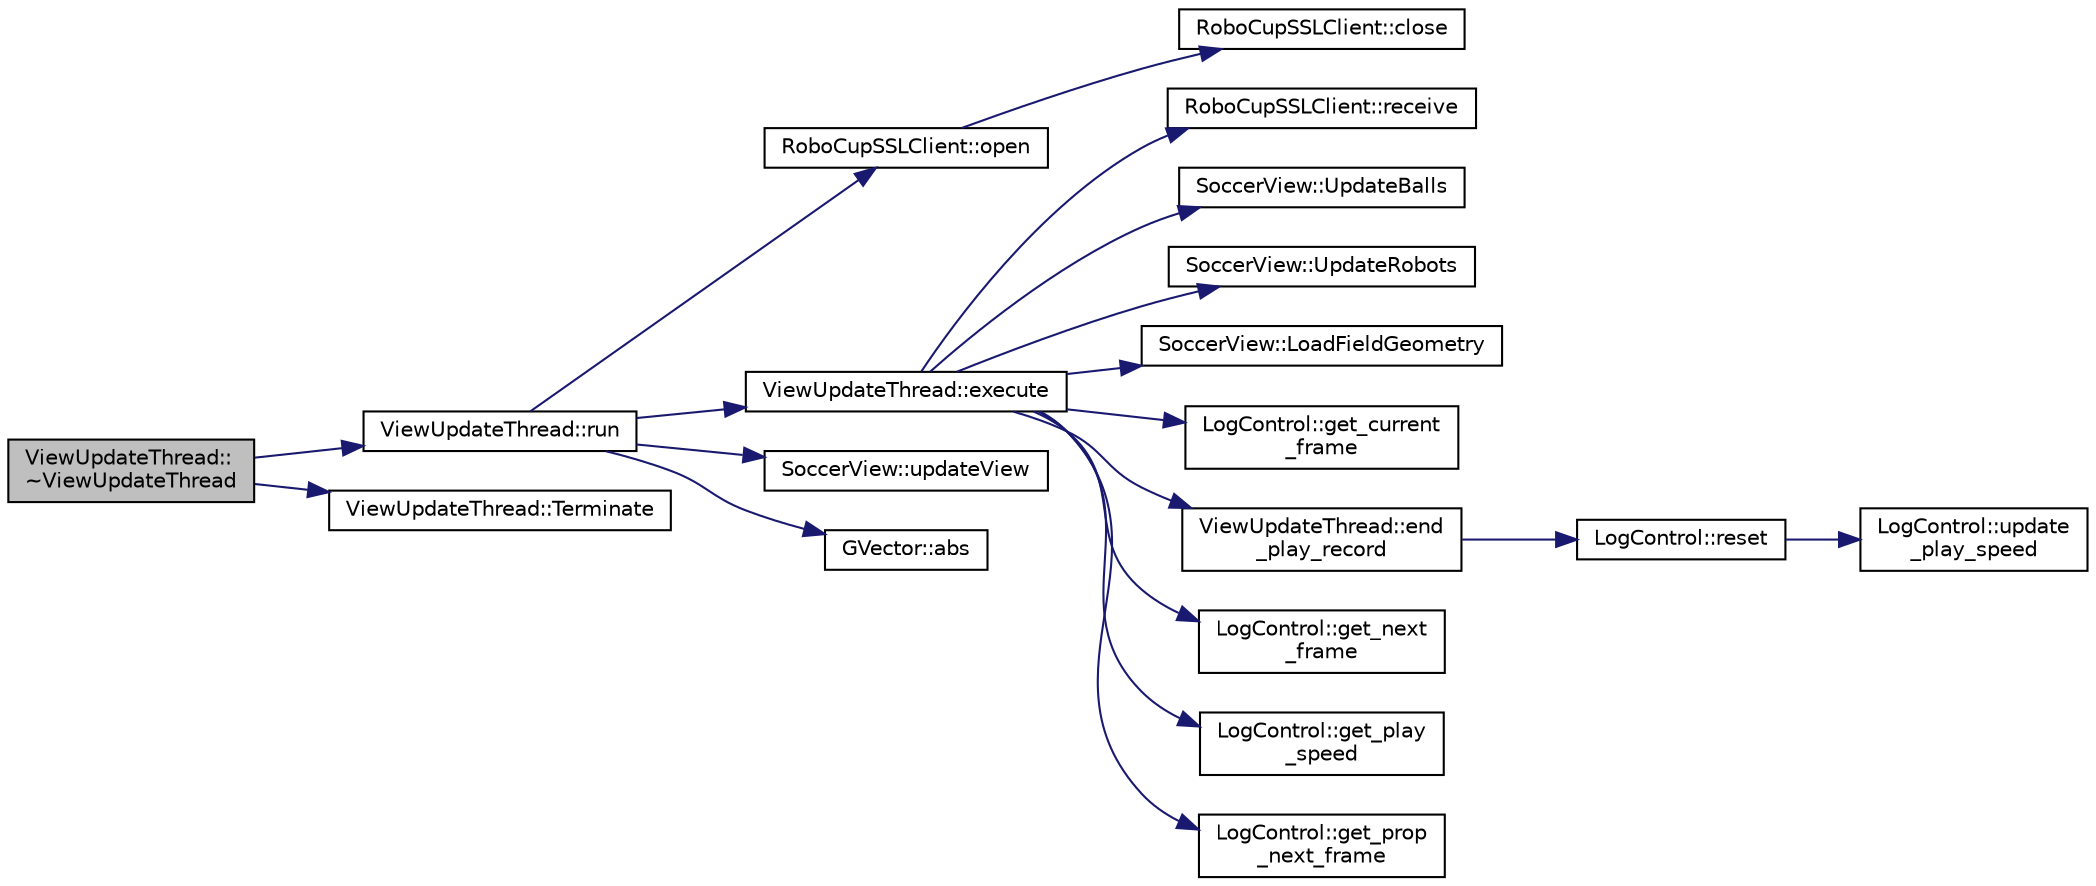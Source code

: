 digraph "ViewUpdateThread::~ViewUpdateThread"
{
 // INTERACTIVE_SVG=YES
  edge [fontname="Helvetica",fontsize="10",labelfontname="Helvetica",labelfontsize="10"];
  node [fontname="Helvetica",fontsize="10",shape=record];
  rankdir="LR";
  Node1 [label="ViewUpdateThread::\l~ViewUpdateThread",height=0.2,width=0.4,color="black", fillcolor="grey75", style="filled", fontcolor="black"];
  Node1 -> Node2 [color="midnightblue",fontsize="10",style="solid",fontname="Helvetica"];
  Node2 [label="ViewUpdateThread::run",height=0.2,width=0.4,color="black", fillcolor="white", style="filled",URL="$d8/db5/class_view_update_thread.html#a65149d2f3d7e9bc31fc7dbc4e57ff8fe"];
  Node2 -> Node3 [color="midnightblue",fontsize="10",style="solid",fontname="Helvetica"];
  Node3 [label="RoboCupSSLClient::open",height=0.2,width=0.4,color="black", fillcolor="white", style="filled",URL="$d2/d38/class_robo_cup_s_s_l_client.html#a18dece023f75a8d893d26db8ac66c7cb"];
  Node3 -> Node4 [color="midnightblue",fontsize="10",style="solid",fontname="Helvetica"];
  Node4 [label="RoboCupSSLClient::close",height=0.2,width=0.4,color="black", fillcolor="white", style="filled",URL="$d2/d38/class_robo_cup_s_s_l_client.html#a0326052ff8366255a27fe971764d8ed9"];
  Node2 -> Node5 [color="midnightblue",fontsize="10",style="solid",fontname="Helvetica"];
  Node5 [label="ViewUpdateThread::execute",height=0.2,width=0.4,color="black", fillcolor="white", style="filled",URL="$d8/db5/class_view_update_thread.html#a606f4d8b9f859fbb81c0bb1fda745f24"];
  Node5 -> Node6 [color="midnightblue",fontsize="10",style="solid",fontname="Helvetica"];
  Node6 [label="RoboCupSSLClient::receive",height=0.2,width=0.4,color="black", fillcolor="white", style="filled",URL="$d2/d38/class_robo_cup_s_s_l_client.html#a927e2a465a6b8637f9e47419feb8573e"];
  Node5 -> Node7 [color="midnightblue",fontsize="10",style="solid",fontname="Helvetica"];
  Node7 [label="SoccerView::UpdateBalls",height=0.2,width=0.4,color="black", fillcolor="white", style="filled",URL="$dd/d21/class_soccer_view.html#a9c879e418ff7f4b8f5e6fe9e95970690"];
  Node5 -> Node8 [color="midnightblue",fontsize="10",style="solid",fontname="Helvetica"];
  Node8 [label="SoccerView::UpdateRobots",height=0.2,width=0.4,color="black", fillcolor="white", style="filled",URL="$dd/d21/class_soccer_view.html#a570bf699259a02f4eabb0f44eb3b39aa"];
  Node5 -> Node9 [color="midnightblue",fontsize="10",style="solid",fontname="Helvetica"];
  Node9 [label="SoccerView::LoadFieldGeometry",height=0.2,width=0.4,color="black", fillcolor="white", style="filled",URL="$dd/d21/class_soccer_view.html#a75c646461afab61cb0c45de4917310bd"];
  Node5 -> Node10 [color="midnightblue",fontsize="10",style="solid",fontname="Helvetica"];
  Node10 [label="LogControl::get_current\l_frame",height=0.2,width=0.4,color="black", fillcolor="white", style="filled",URL="$d5/d0b/class_log_control.html#a565a6e115ae4c351b557c027f3890602"];
  Node5 -> Node11 [color="midnightblue",fontsize="10",style="solid",fontname="Helvetica"];
  Node11 [label="ViewUpdateThread::end\l_play_record",height=0.2,width=0.4,color="black", fillcolor="white", style="filled",URL="$d8/db5/class_view_update_thread.html#a78be31a0b123cada7c4cea395f8c6ee4"];
  Node11 -> Node12 [color="midnightblue",fontsize="10",style="solid",fontname="Helvetica"];
  Node12 [label="LogControl::reset",height=0.2,width=0.4,color="black", fillcolor="white", style="filled",URL="$d5/d0b/class_log_control.html#a2192a5f4f176f68b55c776365b047a16"];
  Node12 -> Node13 [color="midnightblue",fontsize="10",style="solid",fontname="Helvetica"];
  Node13 [label="LogControl::update\l_play_speed",height=0.2,width=0.4,color="black", fillcolor="white", style="filled",URL="$d5/d0b/class_log_control.html#a4b1a397fc780411241f0fc330cb8908a"];
  Node5 -> Node14 [color="midnightblue",fontsize="10",style="solid",fontname="Helvetica"];
  Node14 [label="LogControl::get_next\l_frame",height=0.2,width=0.4,color="black", fillcolor="white", style="filled",URL="$d5/d0b/class_log_control.html#afe24a7d5f5cc375844862b0f0767ce3a"];
  Node5 -> Node15 [color="midnightblue",fontsize="10",style="solid",fontname="Helvetica"];
  Node15 [label="LogControl::get_play\l_speed",height=0.2,width=0.4,color="black", fillcolor="white", style="filled",URL="$d5/d0b/class_log_control.html#aef6e7c6e1ef96ff197990b4630b679bb"];
  Node5 -> Node16 [color="midnightblue",fontsize="10",style="solid",fontname="Helvetica"];
  Node16 [label="LogControl::get_prop\l_next_frame",height=0.2,width=0.4,color="black", fillcolor="white", style="filled",URL="$d5/d0b/class_log_control.html#a0c4b0e6671010f8c14fcce54334ab897"];
  Node2 -> Node17 [color="midnightblue",fontsize="10",style="solid",fontname="Helvetica"];
  Node17 [label="SoccerView::updateView",height=0.2,width=0.4,color="black", fillcolor="white", style="filled",URL="$dd/d21/class_soccer_view.html#a5bfbccd02fbde53f209e2adbe4d58fe8"];
  Node2 -> Node18 [color="midnightblue",fontsize="10",style="solid",fontname="Helvetica"];
  Node18 [label="GVector::abs",height=0.2,width=0.4,color="black", fillcolor="white", style="filled",URL="$d5/da9/namespace_g_vector.html#a9ad98c3a0469b46d6d9437dace1bdaff"];
  Node1 -> Node19 [color="midnightblue",fontsize="10",style="solid",fontname="Helvetica"];
  Node19 [label="ViewUpdateThread::Terminate",height=0.2,width=0.4,color="black", fillcolor="white", style="filled",URL="$d8/db5/class_view_update_thread.html#a7bdd9e5cbb79b2fd73692f50fbbb124b"];
}
